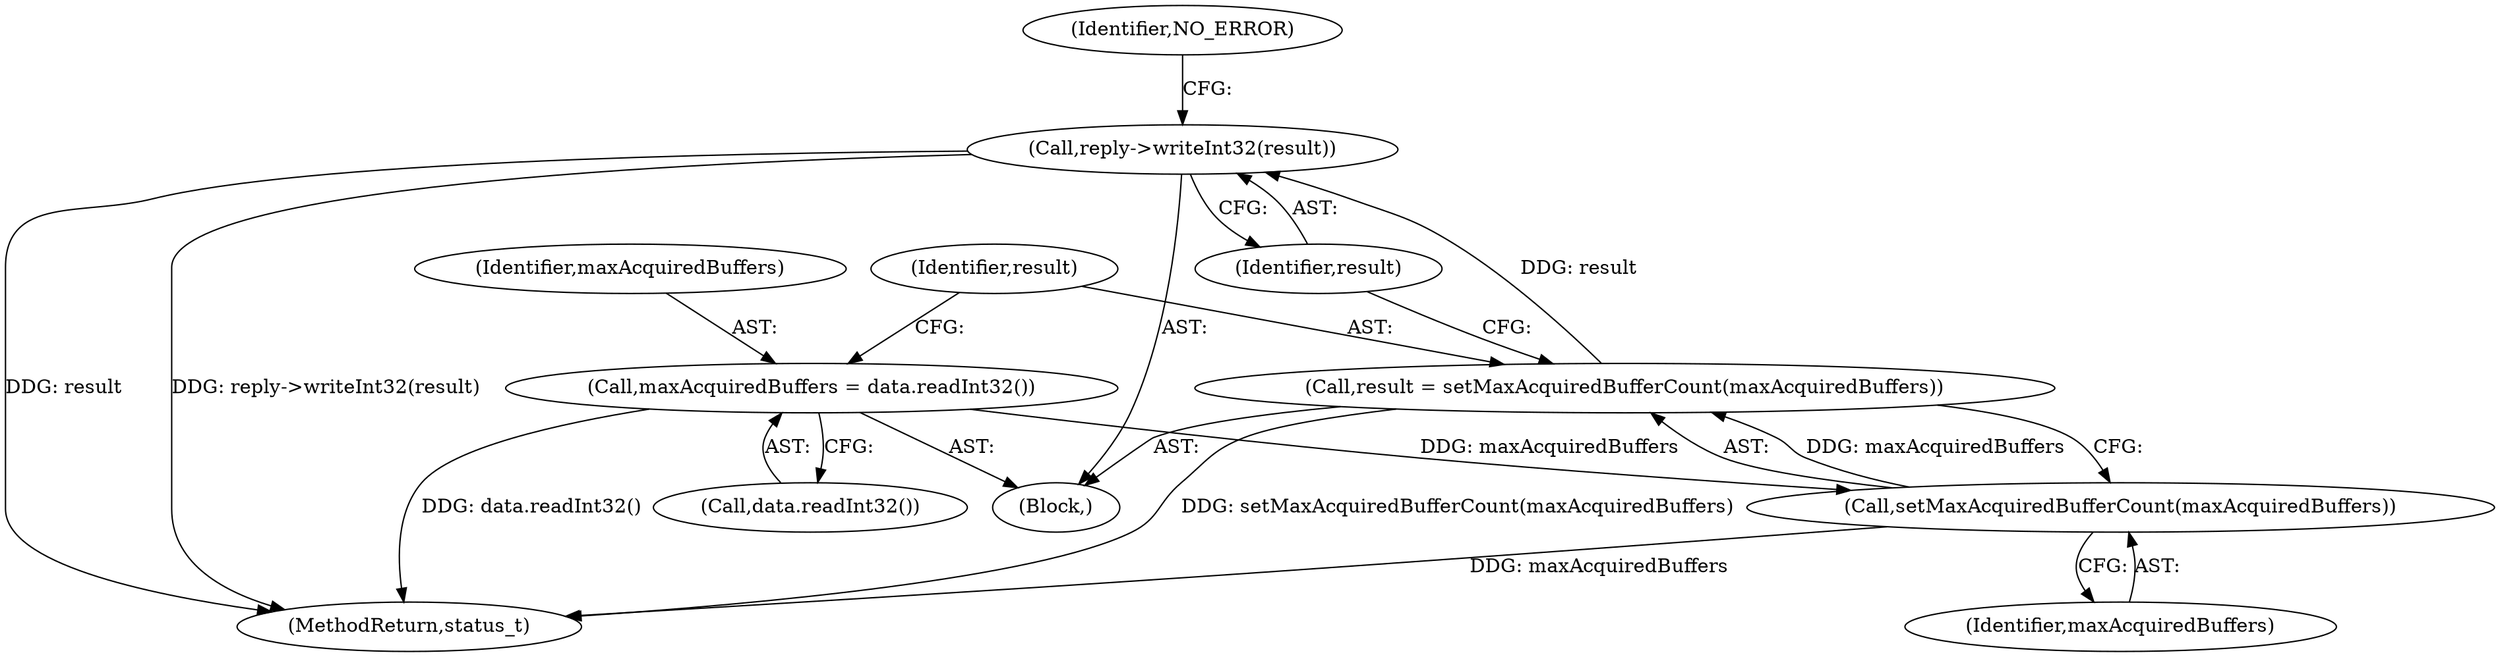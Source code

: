 digraph "0_Android_a30d7d90c4f718e46fb41a99b3d52800e1011b73@API" {
"1000375" [label="(Call,reply->writeInt32(result))"];
"1000371" [label="(Call,result = setMaxAcquiredBufferCount(maxAcquiredBuffers))"];
"1000373" [label="(Call,setMaxAcquiredBufferCount(maxAcquiredBuffers))"];
"1000367" [label="(Call,maxAcquiredBuffers = data.readInt32())"];
"1000367" [label="(Call,maxAcquiredBuffers = data.readInt32())"];
"1000369" [label="(Call,data.readInt32())"];
"1000376" [label="(Identifier,result)"];
"1000373" [label="(Call,setMaxAcquiredBufferCount(maxAcquiredBuffers))"];
"1000515" [label="(MethodReturn,status_t)"];
"1000378" [label="(Identifier,NO_ERROR)"];
"1000374" [label="(Identifier,maxAcquiredBuffers)"];
"1000368" [label="(Identifier,maxAcquiredBuffers)"];
"1000361" [label="(Block,)"];
"1000372" [label="(Identifier,result)"];
"1000375" [label="(Call,reply->writeInt32(result))"];
"1000371" [label="(Call,result = setMaxAcquiredBufferCount(maxAcquiredBuffers))"];
"1000375" -> "1000361"  [label="AST: "];
"1000375" -> "1000376"  [label="CFG: "];
"1000376" -> "1000375"  [label="AST: "];
"1000378" -> "1000375"  [label="CFG: "];
"1000375" -> "1000515"  [label="DDG: result"];
"1000375" -> "1000515"  [label="DDG: reply->writeInt32(result)"];
"1000371" -> "1000375"  [label="DDG: result"];
"1000371" -> "1000361"  [label="AST: "];
"1000371" -> "1000373"  [label="CFG: "];
"1000372" -> "1000371"  [label="AST: "];
"1000373" -> "1000371"  [label="AST: "];
"1000376" -> "1000371"  [label="CFG: "];
"1000371" -> "1000515"  [label="DDG: setMaxAcquiredBufferCount(maxAcquiredBuffers)"];
"1000373" -> "1000371"  [label="DDG: maxAcquiredBuffers"];
"1000373" -> "1000374"  [label="CFG: "];
"1000374" -> "1000373"  [label="AST: "];
"1000373" -> "1000515"  [label="DDG: maxAcquiredBuffers"];
"1000367" -> "1000373"  [label="DDG: maxAcquiredBuffers"];
"1000367" -> "1000361"  [label="AST: "];
"1000367" -> "1000369"  [label="CFG: "];
"1000368" -> "1000367"  [label="AST: "];
"1000369" -> "1000367"  [label="AST: "];
"1000372" -> "1000367"  [label="CFG: "];
"1000367" -> "1000515"  [label="DDG: data.readInt32()"];
}
